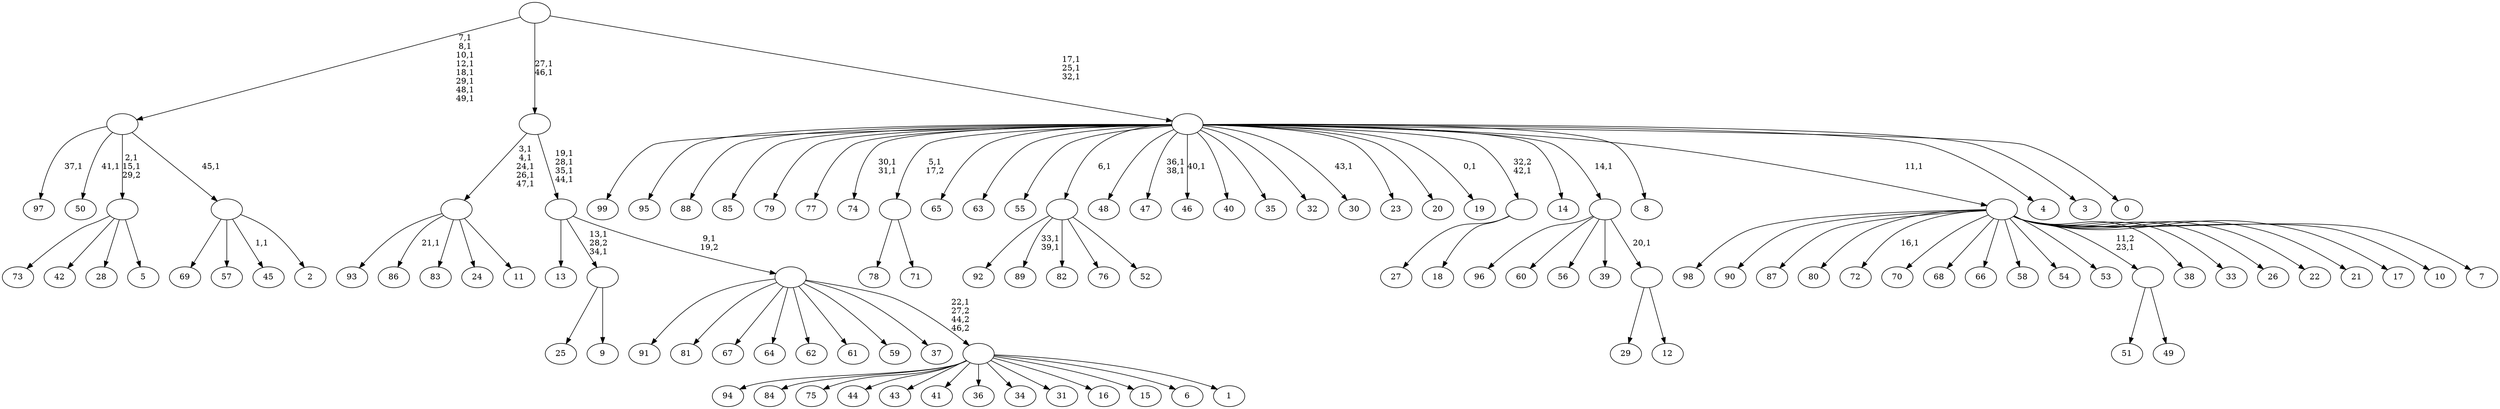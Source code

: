 digraph T {
	150 [label="99"]
	149 [label="98"]
	148 [label="97"]
	146 [label="96"]
	145 [label="95"]
	144 [label="94"]
	143 [label="93"]
	142 [label="92"]
	141 [label="91"]
	140 [label="90"]
	139 [label="89"]
	136 [label="88"]
	135 [label="87"]
	134 [label="86"]
	132 [label="85"]
	131 [label="84"]
	130 [label="83"]
	129 [label="82"]
	128 [label="81"]
	127 [label="80"]
	126 [label="79"]
	125 [label="78"]
	124 [label="77"]
	123 [label="76"]
	122 [label="75"]
	121 [label="74"]
	118 [label="73"]
	117 [label="72"]
	115 [label="71"]
	114 [label=""]
	113 [label="70"]
	112 [label="69"]
	111 [label="68"]
	110 [label="67"]
	109 [label="66"]
	108 [label="65"]
	107 [label="64"]
	106 [label="63"]
	105 [label="62"]
	104 [label="61"]
	103 [label="60"]
	102 [label="59"]
	101 [label="58"]
	100 [label="57"]
	99 [label="56"]
	98 [label="55"]
	97 [label="54"]
	96 [label="53"]
	95 [label="52"]
	94 [label=""]
	93 [label="51"]
	92 [label="50"]
	90 [label="49"]
	89 [label=""]
	88 [label="48"]
	87 [label="47"]
	84 [label="46"]
	82 [label="45"]
	80 [label="44"]
	79 [label="43"]
	78 [label="42"]
	77 [label="41"]
	76 [label="40"]
	75 [label="39"]
	74 [label="38"]
	73 [label="37"]
	72 [label="36"]
	71 [label="35"]
	70 [label="34"]
	69 [label="33"]
	68 [label="32"]
	67 [label="31"]
	66 [label="30"]
	64 [label="29"]
	63 [label="28"]
	62 [label="27"]
	61 [label="26"]
	60 [label="25"]
	59 [label="24"]
	58 [label="23"]
	57 [label="22"]
	56 [label="21"]
	55 [label="20"]
	54 [label="19"]
	52 [label="18"]
	51 [label=""]
	50 [label="17"]
	49 [label="16"]
	48 [label="15"]
	47 [label="14"]
	46 [label="13"]
	45 [label="12"]
	44 [label=""]
	43 [label=""]
	42 [label="11"]
	41 [label=""]
	36 [label="10"]
	35 [label="9"]
	34 [label=""]
	32 [label="8"]
	31 [label="7"]
	30 [label=""]
	29 [label="6"]
	28 [label="5"]
	27 [label=""]
	25 [label="4"]
	24 [label="3"]
	23 [label="2"]
	22 [label=""]
	21 [label=""]
	13 [label="1"]
	12 [label=""]
	11 [label=""]
	10 [label=""]
	6 [label=""]
	4 [label="0"]
	3 [label=""]
	0 [label=""]
	114 -> 125 [label=""]
	114 -> 115 [label=""]
	94 -> 139 [label="33,1\n39,1"]
	94 -> 142 [label=""]
	94 -> 129 [label=""]
	94 -> 123 [label=""]
	94 -> 95 [label=""]
	89 -> 93 [label=""]
	89 -> 90 [label=""]
	51 -> 62 [label=""]
	51 -> 52 [label=""]
	44 -> 64 [label=""]
	44 -> 45 [label=""]
	43 -> 146 [label=""]
	43 -> 103 [label=""]
	43 -> 99 [label=""]
	43 -> 75 [label=""]
	43 -> 44 [label="20,1"]
	41 -> 134 [label="21,1"]
	41 -> 143 [label=""]
	41 -> 130 [label=""]
	41 -> 59 [label=""]
	41 -> 42 [label=""]
	34 -> 60 [label=""]
	34 -> 35 [label=""]
	30 -> 117 [label="16,1"]
	30 -> 149 [label=""]
	30 -> 140 [label=""]
	30 -> 135 [label=""]
	30 -> 127 [label=""]
	30 -> 113 [label=""]
	30 -> 111 [label=""]
	30 -> 109 [label=""]
	30 -> 101 [label=""]
	30 -> 97 [label=""]
	30 -> 96 [label=""]
	30 -> 89 [label="11,2\n23,1"]
	30 -> 74 [label=""]
	30 -> 69 [label=""]
	30 -> 61 [label=""]
	30 -> 57 [label=""]
	30 -> 56 [label=""]
	30 -> 50 [label=""]
	30 -> 36 [label=""]
	30 -> 31 [label=""]
	27 -> 118 [label=""]
	27 -> 78 [label=""]
	27 -> 63 [label=""]
	27 -> 28 [label=""]
	22 -> 82 [label="1,1"]
	22 -> 112 [label=""]
	22 -> 100 [label=""]
	22 -> 23 [label=""]
	21 -> 27 [label="2,1\n15,1\n29,2"]
	21 -> 92 [label="41,1"]
	21 -> 148 [label="37,1"]
	21 -> 22 [label="45,1"]
	12 -> 144 [label=""]
	12 -> 131 [label=""]
	12 -> 122 [label=""]
	12 -> 80 [label=""]
	12 -> 79 [label=""]
	12 -> 77 [label=""]
	12 -> 72 [label=""]
	12 -> 70 [label=""]
	12 -> 67 [label=""]
	12 -> 49 [label=""]
	12 -> 48 [label=""]
	12 -> 29 [label=""]
	12 -> 13 [label=""]
	11 -> 141 [label=""]
	11 -> 128 [label=""]
	11 -> 110 [label=""]
	11 -> 107 [label=""]
	11 -> 105 [label=""]
	11 -> 104 [label=""]
	11 -> 102 [label=""]
	11 -> 73 [label=""]
	11 -> 12 [label="22,1\n27,2\n44,2\n46,2"]
	10 -> 34 [label="13,1\n28,2\n34,1"]
	10 -> 46 [label=""]
	10 -> 11 [label="9,1\n19,2"]
	6 -> 10 [label="19,1\n28,1\n35,1\n44,1"]
	6 -> 41 [label="3,1\n4,1\n24,1\n26,1\n47,1"]
	3 -> 54 [label="0,1"]
	3 -> 66 [label="43,1"]
	3 -> 84 [label="40,1"]
	3 -> 87 [label="36,1\n38,1"]
	3 -> 121 [label="30,1\n31,1"]
	3 -> 150 [label=""]
	3 -> 145 [label=""]
	3 -> 136 [label=""]
	3 -> 132 [label=""]
	3 -> 126 [label=""]
	3 -> 124 [label=""]
	3 -> 114 [label="5,1\n17,2"]
	3 -> 108 [label=""]
	3 -> 106 [label=""]
	3 -> 98 [label=""]
	3 -> 94 [label="6,1"]
	3 -> 88 [label=""]
	3 -> 76 [label=""]
	3 -> 71 [label=""]
	3 -> 68 [label=""]
	3 -> 58 [label=""]
	3 -> 55 [label=""]
	3 -> 51 [label="32,2\n42,1"]
	3 -> 47 [label=""]
	3 -> 43 [label="14,1"]
	3 -> 32 [label=""]
	3 -> 30 [label="11,1"]
	3 -> 25 [label=""]
	3 -> 24 [label=""]
	3 -> 4 [label=""]
	0 -> 3 [label="17,1\n25,1\n32,1"]
	0 -> 6 [label="27,1\n46,1"]
	0 -> 21 [label="7,1\n8,1\n10,1\n12,1\n18,1\n29,1\n48,1\n49,1"]
}
